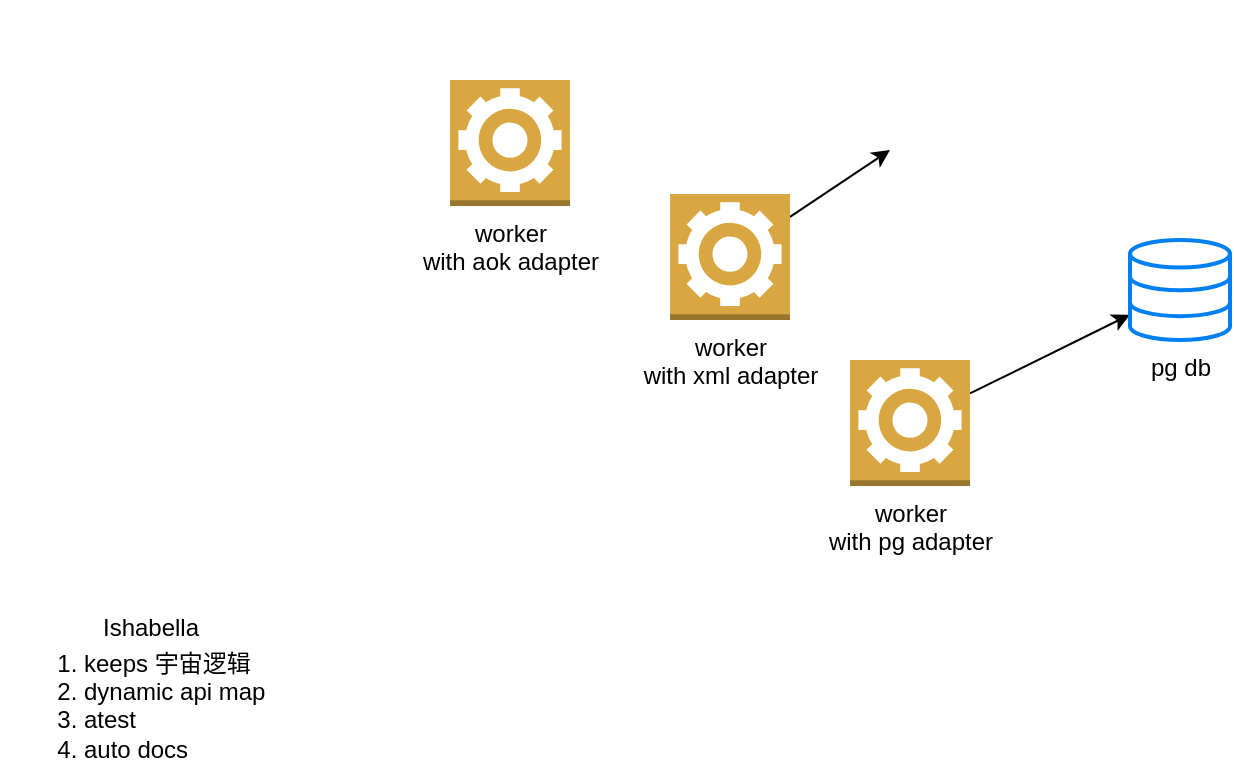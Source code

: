 <mxfile version="13.0.8" type="github"><diagram id="olEfHgHoq6vMF3QwvCJK" name="Page-1"><mxGraphModel dx="1038" dy="497" grid="1" gridSize="10" guides="1" tooltips="1" connect="1" arrows="1" fold="1" page="1" pageScale="1" pageWidth="827" pageHeight="1169" math="0" shadow="0"><root><mxCell id="0"/><mxCell id="1" parent="0"/><mxCell id="abh23JCYuXSpns3Umrt5-1" value="Ishabella" style="shape=image;html=1;verticalAlign=top;verticalLabelPosition=bottom;labelBackgroundColor=#ffffff;imageAspect=0;aspect=fixed;image=https://cdn0.iconfinder.com/data/icons/streamline-emoji-1/48/199-princess-2-128.png" vertex="1" parent="1"><mxGeometry x="100" y="210" width="100" height="100" as="geometry"/></mxCell><mxCell id="abh23JCYuXSpns3Umrt5-9" style="edgeStyle=none;rounded=0;orthogonalLoop=1;jettySize=auto;html=1;" edge="1" parent="1" source="abh23JCYuXSpns3Umrt5-2" target="abh23JCYuXSpns3Umrt5-8"><mxGeometry relative="1" as="geometry"/></mxCell><mxCell id="abh23JCYuXSpns3Umrt5-2" value="worker&lt;br&gt;with pg adapter" style="outlineConnect=0;dashed=0;verticalLabelPosition=bottom;verticalAlign=top;align=center;html=1;shape=mxgraph.aws3.worker;fillColor=#D9A741;gradientColor=none;" vertex="1" parent="1"><mxGeometry x="500" y="190" width="60" height="63" as="geometry"/></mxCell><mxCell id="abh23JCYuXSpns3Umrt5-6" style="rounded=0;orthogonalLoop=1;jettySize=auto;html=1;" edge="1" parent="1" source="abh23JCYuXSpns3Umrt5-3" target="abh23JCYuXSpns3Umrt5-5"><mxGeometry relative="1" as="geometry"/></mxCell><mxCell id="abh23JCYuXSpns3Umrt5-3" value="worker&lt;br&gt;with xml adapter" style="outlineConnect=0;dashed=0;verticalLabelPosition=bottom;verticalAlign=top;align=center;html=1;shape=mxgraph.aws3.worker;fillColor=#D9A741;gradientColor=none;" vertex="1" parent="1"><mxGeometry x="410" y="107" width="60" height="63" as="geometry"/></mxCell><mxCell id="abh23JCYuXSpns3Umrt5-4" value="worker&lt;br&gt;with aok adapter" style="outlineConnect=0;dashed=0;verticalLabelPosition=bottom;verticalAlign=top;align=center;html=1;shape=mxgraph.aws3.worker;fillColor=#D9A741;gradientColor=none;" vertex="1" parent="1"><mxGeometry x="300" y="50" width="60" height="63" as="geometry"/></mxCell><mxCell id="abh23JCYuXSpns3Umrt5-5" value="" style="shape=image;html=1;verticalAlign=top;verticalLabelPosition=bottom;labelBackgroundColor=#ffffff;imageAspect=0;aspect=fixed;image=https://cdn1.iconfinder.com/data/icons/hawcons/32/699748-icon-102-document-file-xml-128.png" vertex="1" parent="1"><mxGeometry x="520" y="10" width="90" height="90" as="geometry"/></mxCell><mxCell id="abh23JCYuXSpns3Umrt5-8" value="pg db" style="html=1;verticalLabelPosition=bottom;align=center;labelBackgroundColor=#ffffff;verticalAlign=top;strokeWidth=2;strokeColor=#0080F0;shadow=0;dashed=0;shape=mxgraph.ios7.icons.data;" vertex="1" parent="1"><mxGeometry x="640" y="130" width="50" height="50" as="geometry"/></mxCell><mxCell id="abh23JCYuXSpns3Umrt5-41" value="&lt;ol&gt;&lt;li&gt;keeps 宇宙逻辑&lt;/li&gt;&lt;li&gt;dynamic api map&lt;/li&gt;&lt;li&gt;atest&lt;/li&gt;&lt;li&gt;auto docs&lt;/li&gt;&lt;/ol&gt;" style="text;strokeColor=none;fillColor=none;html=1;whiteSpace=wrap;verticalAlign=middle;overflow=hidden;" vertex="1" parent="1"><mxGeometry x="75" y="320" width="150" height="80" as="geometry"/></mxCell></root></mxGraphModel></diagram></mxfile>